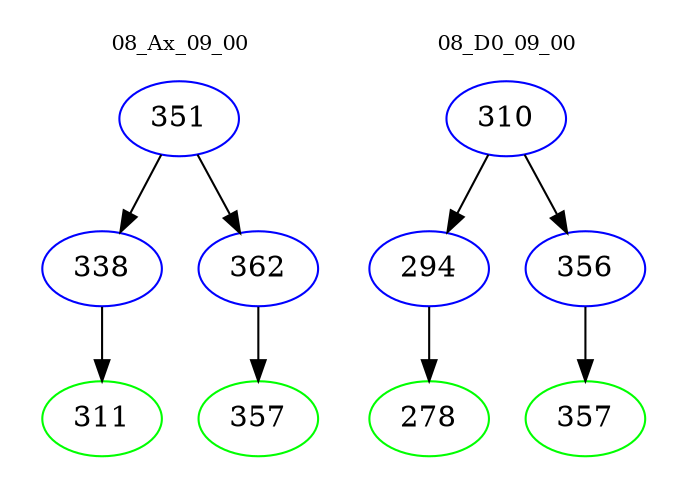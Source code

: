 digraph{
subgraph cluster_0 {
color = white
label = "08_Ax_09_00";
fontsize=10;
T0_351 [label="351", color="blue"]
T0_351 -> T0_338 [color="black"]
T0_338 [label="338", color="blue"]
T0_338 -> T0_311 [color="black"]
T0_311 [label="311", color="green"]
T0_351 -> T0_362 [color="black"]
T0_362 [label="362", color="blue"]
T0_362 -> T0_357 [color="black"]
T0_357 [label="357", color="green"]
}
subgraph cluster_1 {
color = white
label = "08_D0_09_00";
fontsize=10;
T1_310 [label="310", color="blue"]
T1_310 -> T1_294 [color="black"]
T1_294 [label="294", color="blue"]
T1_294 -> T1_278 [color="black"]
T1_278 [label="278", color="green"]
T1_310 -> T1_356 [color="black"]
T1_356 [label="356", color="blue"]
T1_356 -> T1_357 [color="black"]
T1_357 [label="357", color="green"]
}
}
